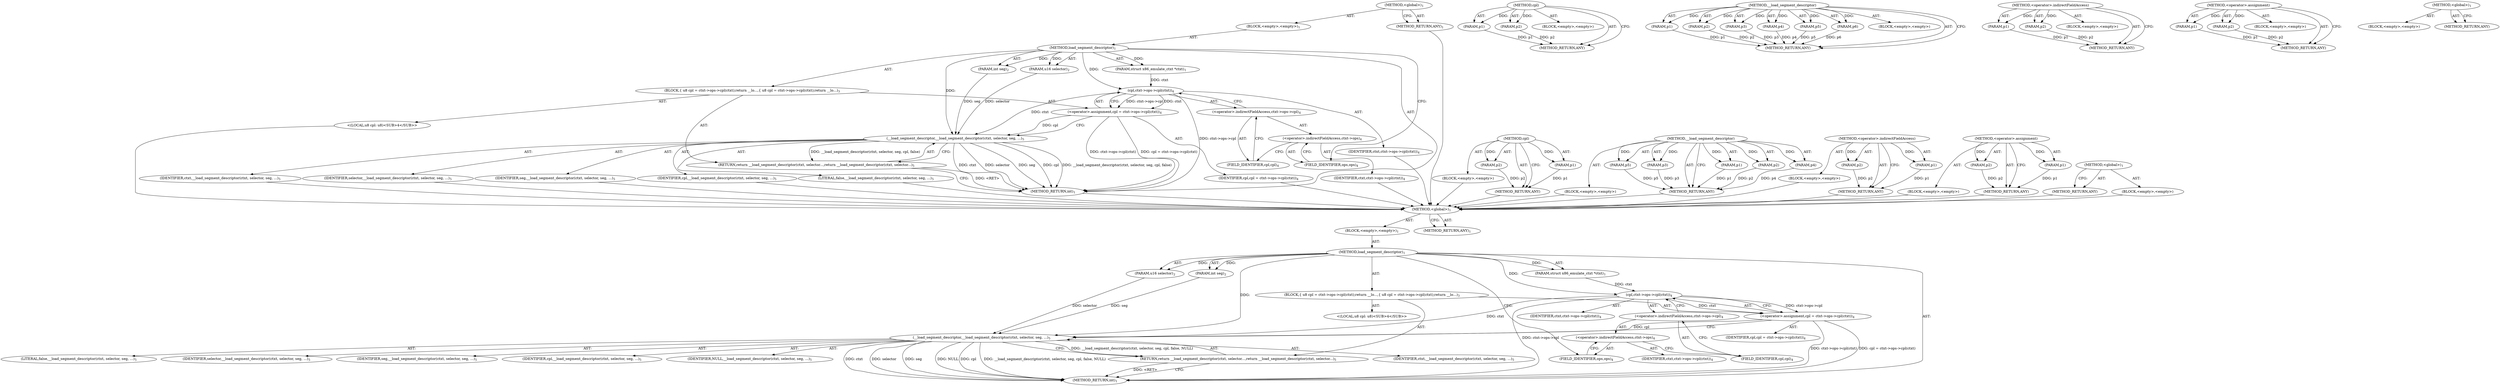 digraph "&lt;global&gt;" {
vulnerable_6 [label=<(METHOD,&lt;global&gt;)<SUB>1</SUB>>];
vulnerable_7 [label=<(BLOCK,&lt;empty&gt;,&lt;empty&gt;)<SUB>1</SUB>>];
vulnerable_8 [label=<(METHOD,load_segment_descriptor)<SUB>1</SUB>>];
vulnerable_9 [label=<(PARAM,struct x86_emulate_ctxt *ctxt)<SUB>1</SUB>>];
vulnerable_10 [label=<(PARAM,u16 selector)<SUB>2</SUB>>];
vulnerable_11 [label=<(PARAM,int seg)<SUB>2</SUB>>];
vulnerable_12 [label=<(BLOCK,{
 	u8 cpl = ctxt-&gt;ops-&gt;cpl(ctxt);
	return __lo...,{
 	u8 cpl = ctxt-&gt;ops-&gt;cpl(ctxt);
	return __lo...)<SUB>3</SUB>>];
vulnerable_13 [label="<(LOCAL,u8 cpl: u8)<SUB>4</SUB>>"];
vulnerable_14 [label=<(&lt;operator&gt;.assignment,cpl = ctxt-&gt;ops-&gt;cpl(ctxt))<SUB>4</SUB>>];
vulnerable_15 [label=<(IDENTIFIER,cpl,cpl = ctxt-&gt;ops-&gt;cpl(ctxt))<SUB>4</SUB>>];
vulnerable_16 [label=<(cpl,ctxt-&gt;ops-&gt;cpl(ctxt))<SUB>4</SUB>>];
vulnerable_17 [label=<(&lt;operator&gt;.indirectFieldAccess,ctxt-&gt;ops-&gt;cpl)<SUB>4</SUB>>];
vulnerable_18 [label=<(&lt;operator&gt;.indirectFieldAccess,ctxt-&gt;ops)<SUB>4</SUB>>];
vulnerable_19 [label=<(IDENTIFIER,ctxt,ctxt-&gt;ops-&gt;cpl(ctxt))<SUB>4</SUB>>];
vulnerable_20 [label=<(FIELD_IDENTIFIER,ops,ops)<SUB>4</SUB>>];
vulnerable_21 [label=<(FIELD_IDENTIFIER,cpl,cpl)<SUB>4</SUB>>];
vulnerable_22 [label=<(IDENTIFIER,ctxt,ctxt-&gt;ops-&gt;cpl(ctxt))<SUB>4</SUB>>];
vulnerable_23 [label=<(RETURN,return __load_segment_descriptor(ctxt, selector...,return __load_segment_descriptor(ctxt, selector...)<SUB>5</SUB>>];
vulnerable_24 [label=<(__load_segment_descriptor,__load_segment_descriptor(ctxt, selector, seg, ...)<SUB>5</SUB>>];
vulnerable_25 [label=<(IDENTIFIER,ctxt,__load_segment_descriptor(ctxt, selector, seg, ...)<SUB>5</SUB>>];
vulnerable_26 [label=<(IDENTIFIER,selector,__load_segment_descriptor(ctxt, selector, seg, ...)<SUB>5</SUB>>];
vulnerable_27 [label=<(IDENTIFIER,seg,__load_segment_descriptor(ctxt, selector, seg, ...)<SUB>5</SUB>>];
vulnerable_28 [label=<(IDENTIFIER,cpl,__load_segment_descriptor(ctxt, selector, seg, ...)<SUB>5</SUB>>];
vulnerable_29 [label=<(LITERAL,false,__load_segment_descriptor(ctxt, selector, seg, ...)<SUB>5</SUB>>];
vulnerable_30 [label=<(METHOD_RETURN,int)<SUB>1</SUB>>];
vulnerable_32 [label=<(METHOD_RETURN,ANY)<SUB>1</SUB>>];
vulnerable_60 [label=<(METHOD,cpl)>];
vulnerable_61 [label=<(PARAM,p1)>];
vulnerable_62 [label=<(PARAM,p2)>];
vulnerable_63 [label=<(BLOCK,&lt;empty&gt;,&lt;empty&gt;)>];
vulnerable_64 [label=<(METHOD_RETURN,ANY)>];
vulnerable_70 [label=<(METHOD,__load_segment_descriptor)>];
vulnerable_71 [label=<(PARAM,p1)>];
vulnerable_72 [label=<(PARAM,p2)>];
vulnerable_73 [label=<(PARAM,p3)>];
vulnerable_74 [label=<(PARAM,p4)>];
vulnerable_75 [label=<(PARAM,p5)>];
vulnerable_76 [label=<(BLOCK,&lt;empty&gt;,&lt;empty&gt;)>];
vulnerable_77 [label=<(METHOD_RETURN,ANY)>];
vulnerable_65 [label=<(METHOD,&lt;operator&gt;.indirectFieldAccess)>];
vulnerable_66 [label=<(PARAM,p1)>];
vulnerable_67 [label=<(PARAM,p2)>];
vulnerable_68 [label=<(BLOCK,&lt;empty&gt;,&lt;empty&gt;)>];
vulnerable_69 [label=<(METHOD_RETURN,ANY)>];
vulnerable_55 [label=<(METHOD,&lt;operator&gt;.assignment)>];
vulnerable_56 [label=<(PARAM,p1)>];
vulnerable_57 [label=<(PARAM,p2)>];
vulnerable_58 [label=<(BLOCK,&lt;empty&gt;,&lt;empty&gt;)>];
vulnerable_59 [label=<(METHOD_RETURN,ANY)>];
vulnerable_49 [label=<(METHOD,&lt;global&gt;)<SUB>1</SUB>>];
vulnerable_50 [label=<(BLOCK,&lt;empty&gt;,&lt;empty&gt;)>];
vulnerable_51 [label=<(METHOD_RETURN,ANY)>];
fixed_6 [label=<(METHOD,&lt;global&gt;)<SUB>1</SUB>>];
fixed_7 [label=<(BLOCK,&lt;empty&gt;,&lt;empty&gt;)<SUB>1</SUB>>];
fixed_8 [label=<(METHOD,load_segment_descriptor)<SUB>1</SUB>>];
fixed_9 [label=<(PARAM,struct x86_emulate_ctxt *ctxt)<SUB>1</SUB>>];
fixed_10 [label=<(PARAM,u16 selector)<SUB>2</SUB>>];
fixed_11 [label=<(PARAM,int seg)<SUB>2</SUB>>];
fixed_12 [label=<(BLOCK,{
 	u8 cpl = ctxt-&gt;ops-&gt;cpl(ctxt);
	return __lo...,{
 	u8 cpl = ctxt-&gt;ops-&gt;cpl(ctxt);
	return __lo...)<SUB>3</SUB>>];
fixed_13 [label="<(LOCAL,u8 cpl: u8)<SUB>4</SUB>>"];
fixed_14 [label=<(&lt;operator&gt;.assignment,cpl = ctxt-&gt;ops-&gt;cpl(ctxt))<SUB>4</SUB>>];
fixed_15 [label=<(IDENTIFIER,cpl,cpl = ctxt-&gt;ops-&gt;cpl(ctxt))<SUB>4</SUB>>];
fixed_16 [label=<(cpl,ctxt-&gt;ops-&gt;cpl(ctxt))<SUB>4</SUB>>];
fixed_17 [label=<(&lt;operator&gt;.indirectFieldAccess,ctxt-&gt;ops-&gt;cpl)<SUB>4</SUB>>];
fixed_18 [label=<(&lt;operator&gt;.indirectFieldAccess,ctxt-&gt;ops)<SUB>4</SUB>>];
fixed_19 [label=<(IDENTIFIER,ctxt,ctxt-&gt;ops-&gt;cpl(ctxt))<SUB>4</SUB>>];
fixed_20 [label=<(FIELD_IDENTIFIER,ops,ops)<SUB>4</SUB>>];
fixed_21 [label=<(FIELD_IDENTIFIER,cpl,cpl)<SUB>4</SUB>>];
fixed_22 [label=<(IDENTIFIER,ctxt,ctxt-&gt;ops-&gt;cpl(ctxt))<SUB>4</SUB>>];
fixed_23 [label=<(RETURN,return __load_segment_descriptor(ctxt, selector...,return __load_segment_descriptor(ctxt, selector...)<SUB>5</SUB>>];
fixed_24 [label=<(__load_segment_descriptor,__load_segment_descriptor(ctxt, selector, seg, ...)<SUB>5</SUB>>];
fixed_25 [label=<(IDENTIFIER,ctxt,__load_segment_descriptor(ctxt, selector, seg, ...)<SUB>5</SUB>>];
fixed_26 [label=<(IDENTIFIER,selector,__load_segment_descriptor(ctxt, selector, seg, ...)<SUB>5</SUB>>];
fixed_27 [label=<(IDENTIFIER,seg,__load_segment_descriptor(ctxt, selector, seg, ...)<SUB>5</SUB>>];
fixed_28 [label=<(IDENTIFIER,cpl,__load_segment_descriptor(ctxt, selector, seg, ...)<SUB>5</SUB>>];
fixed_29 [label=<(LITERAL,false,__load_segment_descriptor(ctxt, selector, seg, ...)<SUB>5</SUB>>];
fixed_30 [label=<(IDENTIFIER,NULL,__load_segment_descriptor(ctxt, selector, seg, ...)<SUB>5</SUB>>];
fixed_31 [label=<(METHOD_RETURN,int)<SUB>1</SUB>>];
fixed_33 [label=<(METHOD_RETURN,ANY)<SUB>1</SUB>>];
fixed_61 [label=<(METHOD,cpl)>];
fixed_62 [label=<(PARAM,p1)>];
fixed_63 [label=<(PARAM,p2)>];
fixed_64 [label=<(BLOCK,&lt;empty&gt;,&lt;empty&gt;)>];
fixed_65 [label=<(METHOD_RETURN,ANY)>];
fixed_71 [label=<(METHOD,__load_segment_descriptor)>];
fixed_72 [label=<(PARAM,p1)>];
fixed_73 [label=<(PARAM,p2)>];
fixed_74 [label=<(PARAM,p3)>];
fixed_75 [label=<(PARAM,p4)>];
fixed_76 [label=<(PARAM,p5)>];
fixed_77 [label=<(PARAM,p6)>];
fixed_78 [label=<(BLOCK,&lt;empty&gt;,&lt;empty&gt;)>];
fixed_79 [label=<(METHOD_RETURN,ANY)>];
fixed_66 [label=<(METHOD,&lt;operator&gt;.indirectFieldAccess)>];
fixed_67 [label=<(PARAM,p1)>];
fixed_68 [label=<(PARAM,p2)>];
fixed_69 [label=<(BLOCK,&lt;empty&gt;,&lt;empty&gt;)>];
fixed_70 [label=<(METHOD_RETURN,ANY)>];
fixed_56 [label=<(METHOD,&lt;operator&gt;.assignment)>];
fixed_57 [label=<(PARAM,p1)>];
fixed_58 [label=<(PARAM,p2)>];
fixed_59 [label=<(BLOCK,&lt;empty&gt;,&lt;empty&gt;)>];
fixed_60 [label=<(METHOD_RETURN,ANY)>];
fixed_50 [label=<(METHOD,&lt;global&gt;)<SUB>1</SUB>>];
fixed_51 [label=<(BLOCK,&lt;empty&gt;,&lt;empty&gt;)>];
fixed_52 [label=<(METHOD_RETURN,ANY)>];
vulnerable_6 -> vulnerable_7  [key=0, label="AST: "];
vulnerable_6 -> vulnerable_32  [key=0, label="AST: "];
vulnerable_6 -> vulnerable_32  [key=1, label="CFG: "];
vulnerable_7 -> vulnerable_8  [key=0, label="AST: "];
vulnerable_8 -> vulnerable_9  [key=0, label="AST: "];
vulnerable_8 -> vulnerable_9  [key=1, label="DDG: "];
vulnerable_8 -> vulnerable_10  [key=0, label="AST: "];
vulnerable_8 -> vulnerable_10  [key=1, label="DDG: "];
vulnerable_8 -> vulnerable_11  [key=0, label="AST: "];
vulnerable_8 -> vulnerable_11  [key=1, label="DDG: "];
vulnerable_8 -> vulnerable_12  [key=0, label="AST: "];
vulnerable_8 -> vulnerable_30  [key=0, label="AST: "];
vulnerable_8 -> vulnerable_20  [key=0, label="CFG: "];
vulnerable_8 -> vulnerable_16  [key=0, label="DDG: "];
vulnerable_8 -> vulnerable_24  [key=0, label="DDG: "];
vulnerable_9 -> vulnerable_16  [key=0, label="DDG: ctxt"];
vulnerable_10 -> vulnerable_24  [key=0, label="DDG: selector"];
vulnerable_11 -> vulnerable_24  [key=0, label="DDG: seg"];
vulnerable_12 -> vulnerable_13  [key=0, label="AST: "];
vulnerable_12 -> vulnerable_14  [key=0, label="AST: "];
vulnerable_12 -> vulnerable_23  [key=0, label="AST: "];
vulnerable_13 -> fixed_6  [key=0];
vulnerable_14 -> vulnerable_15  [key=0, label="AST: "];
vulnerable_14 -> vulnerable_16  [key=0, label="AST: "];
vulnerable_14 -> vulnerable_24  [key=0, label="CFG: "];
vulnerable_14 -> vulnerable_24  [key=1, label="DDG: cpl"];
vulnerable_14 -> vulnerable_30  [key=0, label="DDG: ctxt-&gt;ops-&gt;cpl(ctxt)"];
vulnerable_14 -> vulnerable_30  [key=1, label="DDG: cpl = ctxt-&gt;ops-&gt;cpl(ctxt)"];
vulnerable_15 -> fixed_6  [key=0];
vulnerable_16 -> vulnerable_17  [key=0, label="AST: "];
vulnerable_16 -> vulnerable_22  [key=0, label="AST: "];
vulnerable_16 -> vulnerable_14  [key=0, label="CFG: "];
vulnerable_16 -> vulnerable_14  [key=1, label="DDG: ctxt-&gt;ops-&gt;cpl"];
vulnerable_16 -> vulnerable_14  [key=2, label="DDG: ctxt"];
vulnerable_16 -> vulnerable_30  [key=0, label="DDG: ctxt-&gt;ops-&gt;cpl"];
vulnerable_16 -> vulnerable_24  [key=0, label="DDG: ctxt"];
vulnerable_17 -> vulnerable_18  [key=0, label="AST: "];
vulnerable_17 -> vulnerable_21  [key=0, label="AST: "];
vulnerable_17 -> vulnerable_16  [key=0, label="CFG: "];
vulnerable_18 -> vulnerable_19  [key=0, label="AST: "];
vulnerable_18 -> vulnerable_20  [key=0, label="AST: "];
vulnerable_18 -> vulnerable_21  [key=0, label="CFG: "];
vulnerable_19 -> fixed_6  [key=0];
vulnerable_20 -> vulnerable_18  [key=0, label="CFG: "];
vulnerable_21 -> vulnerable_17  [key=0, label="CFG: "];
vulnerable_22 -> fixed_6  [key=0];
vulnerable_23 -> vulnerable_24  [key=0, label="AST: "];
vulnerable_23 -> vulnerable_30  [key=0, label="CFG: "];
vulnerable_23 -> vulnerable_30  [key=1, label="DDG: &lt;RET&gt;"];
vulnerable_24 -> vulnerable_25  [key=0, label="AST: "];
vulnerable_24 -> vulnerable_26  [key=0, label="AST: "];
vulnerable_24 -> vulnerable_27  [key=0, label="AST: "];
vulnerable_24 -> vulnerable_28  [key=0, label="AST: "];
vulnerable_24 -> vulnerable_29  [key=0, label="AST: "];
vulnerable_24 -> vulnerable_23  [key=0, label="CFG: "];
vulnerable_24 -> vulnerable_23  [key=1, label="DDG: __load_segment_descriptor(ctxt, selector, seg, cpl, false)"];
vulnerable_24 -> vulnerable_30  [key=0, label="DDG: ctxt"];
vulnerable_24 -> vulnerable_30  [key=1, label="DDG: selector"];
vulnerable_24 -> vulnerable_30  [key=2, label="DDG: seg"];
vulnerable_24 -> vulnerable_30  [key=3, label="DDG: cpl"];
vulnerable_24 -> vulnerable_30  [key=4, label="DDG: __load_segment_descriptor(ctxt, selector, seg, cpl, false)"];
vulnerable_25 -> fixed_6  [key=0];
vulnerable_26 -> fixed_6  [key=0];
vulnerable_27 -> fixed_6  [key=0];
vulnerable_28 -> fixed_6  [key=0];
vulnerable_29 -> fixed_6  [key=0];
vulnerable_30 -> fixed_6  [key=0];
vulnerable_32 -> fixed_6  [key=0];
vulnerable_60 -> vulnerable_61  [key=0, label="AST: "];
vulnerable_60 -> vulnerable_61  [key=1, label="DDG: "];
vulnerable_60 -> vulnerable_63  [key=0, label="AST: "];
vulnerable_60 -> vulnerable_62  [key=0, label="AST: "];
vulnerable_60 -> vulnerable_62  [key=1, label="DDG: "];
vulnerable_60 -> vulnerable_64  [key=0, label="AST: "];
vulnerable_60 -> vulnerable_64  [key=1, label="CFG: "];
vulnerable_61 -> vulnerable_64  [key=0, label="DDG: p1"];
vulnerable_62 -> vulnerable_64  [key=0, label="DDG: p2"];
vulnerable_63 -> fixed_6  [key=0];
vulnerable_64 -> fixed_6  [key=0];
vulnerable_70 -> vulnerable_71  [key=0, label="AST: "];
vulnerable_70 -> vulnerable_71  [key=1, label="DDG: "];
vulnerable_70 -> vulnerable_76  [key=0, label="AST: "];
vulnerable_70 -> vulnerable_72  [key=0, label="AST: "];
vulnerable_70 -> vulnerable_72  [key=1, label="DDG: "];
vulnerable_70 -> vulnerable_77  [key=0, label="AST: "];
vulnerable_70 -> vulnerable_77  [key=1, label="CFG: "];
vulnerable_70 -> vulnerable_73  [key=0, label="AST: "];
vulnerable_70 -> vulnerable_73  [key=1, label="DDG: "];
vulnerable_70 -> vulnerable_74  [key=0, label="AST: "];
vulnerable_70 -> vulnerable_74  [key=1, label="DDG: "];
vulnerable_70 -> vulnerable_75  [key=0, label="AST: "];
vulnerable_70 -> vulnerable_75  [key=1, label="DDG: "];
vulnerable_71 -> vulnerable_77  [key=0, label="DDG: p1"];
vulnerable_72 -> vulnerable_77  [key=0, label="DDG: p2"];
vulnerable_73 -> vulnerable_77  [key=0, label="DDG: p3"];
vulnerable_74 -> vulnerable_77  [key=0, label="DDG: p4"];
vulnerable_75 -> vulnerable_77  [key=0, label="DDG: p5"];
vulnerable_76 -> fixed_6  [key=0];
vulnerable_77 -> fixed_6  [key=0];
vulnerable_65 -> vulnerable_66  [key=0, label="AST: "];
vulnerable_65 -> vulnerable_66  [key=1, label="DDG: "];
vulnerable_65 -> vulnerable_68  [key=0, label="AST: "];
vulnerable_65 -> vulnerable_67  [key=0, label="AST: "];
vulnerable_65 -> vulnerable_67  [key=1, label="DDG: "];
vulnerable_65 -> vulnerable_69  [key=0, label="AST: "];
vulnerable_65 -> vulnerable_69  [key=1, label="CFG: "];
vulnerable_66 -> vulnerable_69  [key=0, label="DDG: p1"];
vulnerable_67 -> vulnerable_69  [key=0, label="DDG: p2"];
vulnerable_68 -> fixed_6  [key=0];
vulnerable_69 -> fixed_6  [key=0];
vulnerable_55 -> vulnerable_56  [key=0, label="AST: "];
vulnerable_55 -> vulnerable_56  [key=1, label="DDG: "];
vulnerable_55 -> vulnerable_58  [key=0, label="AST: "];
vulnerable_55 -> vulnerable_57  [key=0, label="AST: "];
vulnerable_55 -> vulnerable_57  [key=1, label="DDG: "];
vulnerable_55 -> vulnerable_59  [key=0, label="AST: "];
vulnerable_55 -> vulnerable_59  [key=1, label="CFG: "];
vulnerable_56 -> vulnerable_59  [key=0, label="DDG: p1"];
vulnerable_57 -> vulnerable_59  [key=0, label="DDG: p2"];
vulnerable_58 -> fixed_6  [key=0];
vulnerable_59 -> fixed_6  [key=0];
vulnerable_49 -> vulnerable_50  [key=0, label="AST: "];
vulnerable_49 -> vulnerable_51  [key=0, label="AST: "];
vulnerable_49 -> vulnerable_51  [key=1, label="CFG: "];
vulnerable_50 -> fixed_6  [key=0];
vulnerable_51 -> fixed_6  [key=0];
fixed_6 -> fixed_7  [key=0, label="AST: "];
fixed_6 -> fixed_33  [key=0, label="AST: "];
fixed_6 -> fixed_33  [key=1, label="CFG: "];
fixed_7 -> fixed_8  [key=0, label="AST: "];
fixed_8 -> fixed_9  [key=0, label="AST: "];
fixed_8 -> fixed_9  [key=1, label="DDG: "];
fixed_8 -> fixed_10  [key=0, label="AST: "];
fixed_8 -> fixed_10  [key=1, label="DDG: "];
fixed_8 -> fixed_11  [key=0, label="AST: "];
fixed_8 -> fixed_11  [key=1, label="DDG: "];
fixed_8 -> fixed_12  [key=0, label="AST: "];
fixed_8 -> fixed_31  [key=0, label="AST: "];
fixed_8 -> fixed_20  [key=0, label="CFG: "];
fixed_8 -> fixed_16  [key=0, label="DDG: "];
fixed_8 -> fixed_24  [key=0, label="DDG: "];
fixed_9 -> fixed_16  [key=0, label="DDG: ctxt"];
fixed_10 -> fixed_24  [key=0, label="DDG: selector"];
fixed_11 -> fixed_24  [key=0, label="DDG: seg"];
fixed_12 -> fixed_13  [key=0, label="AST: "];
fixed_12 -> fixed_14  [key=0, label="AST: "];
fixed_12 -> fixed_23  [key=0, label="AST: "];
fixed_14 -> fixed_15  [key=0, label="AST: "];
fixed_14 -> fixed_16  [key=0, label="AST: "];
fixed_14 -> fixed_24  [key=0, label="CFG: "];
fixed_14 -> fixed_24  [key=1, label="DDG: cpl"];
fixed_14 -> fixed_31  [key=0, label="DDG: ctxt-&gt;ops-&gt;cpl(ctxt)"];
fixed_14 -> fixed_31  [key=1, label="DDG: cpl = ctxt-&gt;ops-&gt;cpl(ctxt)"];
fixed_16 -> fixed_17  [key=0, label="AST: "];
fixed_16 -> fixed_22  [key=0, label="AST: "];
fixed_16 -> fixed_14  [key=0, label="CFG: "];
fixed_16 -> fixed_14  [key=1, label="DDG: ctxt-&gt;ops-&gt;cpl"];
fixed_16 -> fixed_14  [key=2, label="DDG: ctxt"];
fixed_16 -> fixed_31  [key=0, label="DDG: ctxt-&gt;ops-&gt;cpl"];
fixed_16 -> fixed_24  [key=0, label="DDG: ctxt"];
fixed_17 -> fixed_18  [key=0, label="AST: "];
fixed_17 -> fixed_21  [key=0, label="AST: "];
fixed_17 -> fixed_16  [key=0, label="CFG: "];
fixed_18 -> fixed_19  [key=0, label="AST: "];
fixed_18 -> fixed_20  [key=0, label="AST: "];
fixed_18 -> fixed_21  [key=0, label="CFG: "];
fixed_20 -> fixed_18  [key=0, label="CFG: "];
fixed_21 -> fixed_17  [key=0, label="CFG: "];
fixed_23 -> fixed_24  [key=0, label="AST: "];
fixed_23 -> fixed_31  [key=0, label="CFG: "];
fixed_23 -> fixed_31  [key=1, label="DDG: &lt;RET&gt;"];
fixed_24 -> fixed_25  [key=0, label="AST: "];
fixed_24 -> fixed_26  [key=0, label="AST: "];
fixed_24 -> fixed_27  [key=0, label="AST: "];
fixed_24 -> fixed_28  [key=0, label="AST: "];
fixed_24 -> fixed_29  [key=0, label="AST: "];
fixed_24 -> fixed_30  [key=0, label="AST: "];
fixed_24 -> fixed_23  [key=0, label="CFG: "];
fixed_24 -> fixed_23  [key=1, label="DDG: __load_segment_descriptor(ctxt, selector, seg, cpl, false, NULL)"];
fixed_24 -> fixed_31  [key=0, label="DDG: ctxt"];
fixed_24 -> fixed_31  [key=1, label="DDG: selector"];
fixed_24 -> fixed_31  [key=2, label="DDG: seg"];
fixed_24 -> fixed_31  [key=3, label="DDG: cpl"];
fixed_24 -> fixed_31  [key=4, label="DDG: NULL"];
fixed_24 -> fixed_31  [key=5, label="DDG: __load_segment_descriptor(ctxt, selector, seg, cpl, false, NULL)"];
fixed_61 -> fixed_62  [key=0, label="AST: "];
fixed_61 -> fixed_62  [key=1, label="DDG: "];
fixed_61 -> fixed_64  [key=0, label="AST: "];
fixed_61 -> fixed_63  [key=0, label="AST: "];
fixed_61 -> fixed_63  [key=1, label="DDG: "];
fixed_61 -> fixed_65  [key=0, label="AST: "];
fixed_61 -> fixed_65  [key=1, label="CFG: "];
fixed_62 -> fixed_65  [key=0, label="DDG: p1"];
fixed_63 -> fixed_65  [key=0, label="DDG: p2"];
fixed_71 -> fixed_72  [key=0, label="AST: "];
fixed_71 -> fixed_72  [key=1, label="DDG: "];
fixed_71 -> fixed_78  [key=0, label="AST: "];
fixed_71 -> fixed_73  [key=0, label="AST: "];
fixed_71 -> fixed_73  [key=1, label="DDG: "];
fixed_71 -> fixed_79  [key=0, label="AST: "];
fixed_71 -> fixed_79  [key=1, label="CFG: "];
fixed_71 -> fixed_74  [key=0, label="AST: "];
fixed_71 -> fixed_74  [key=1, label="DDG: "];
fixed_71 -> fixed_75  [key=0, label="AST: "];
fixed_71 -> fixed_75  [key=1, label="DDG: "];
fixed_71 -> fixed_76  [key=0, label="AST: "];
fixed_71 -> fixed_76  [key=1, label="DDG: "];
fixed_71 -> fixed_77  [key=0, label="AST: "];
fixed_71 -> fixed_77  [key=1, label="DDG: "];
fixed_72 -> fixed_79  [key=0, label="DDG: p1"];
fixed_73 -> fixed_79  [key=0, label="DDG: p2"];
fixed_74 -> fixed_79  [key=0, label="DDG: p3"];
fixed_75 -> fixed_79  [key=0, label="DDG: p4"];
fixed_76 -> fixed_79  [key=0, label="DDG: p5"];
fixed_77 -> fixed_79  [key=0, label="DDG: p6"];
fixed_66 -> fixed_67  [key=0, label="AST: "];
fixed_66 -> fixed_67  [key=1, label="DDG: "];
fixed_66 -> fixed_69  [key=0, label="AST: "];
fixed_66 -> fixed_68  [key=0, label="AST: "];
fixed_66 -> fixed_68  [key=1, label="DDG: "];
fixed_66 -> fixed_70  [key=0, label="AST: "];
fixed_66 -> fixed_70  [key=1, label="CFG: "];
fixed_67 -> fixed_70  [key=0, label="DDG: p1"];
fixed_68 -> fixed_70  [key=0, label="DDG: p2"];
fixed_56 -> fixed_57  [key=0, label="AST: "];
fixed_56 -> fixed_57  [key=1, label="DDG: "];
fixed_56 -> fixed_59  [key=0, label="AST: "];
fixed_56 -> fixed_58  [key=0, label="AST: "];
fixed_56 -> fixed_58  [key=1, label="DDG: "];
fixed_56 -> fixed_60  [key=0, label="AST: "];
fixed_56 -> fixed_60  [key=1, label="CFG: "];
fixed_57 -> fixed_60  [key=0, label="DDG: p1"];
fixed_58 -> fixed_60  [key=0, label="DDG: p2"];
fixed_50 -> fixed_51  [key=0, label="AST: "];
fixed_50 -> fixed_52  [key=0, label="AST: "];
fixed_50 -> fixed_52  [key=1, label="CFG: "];
}
